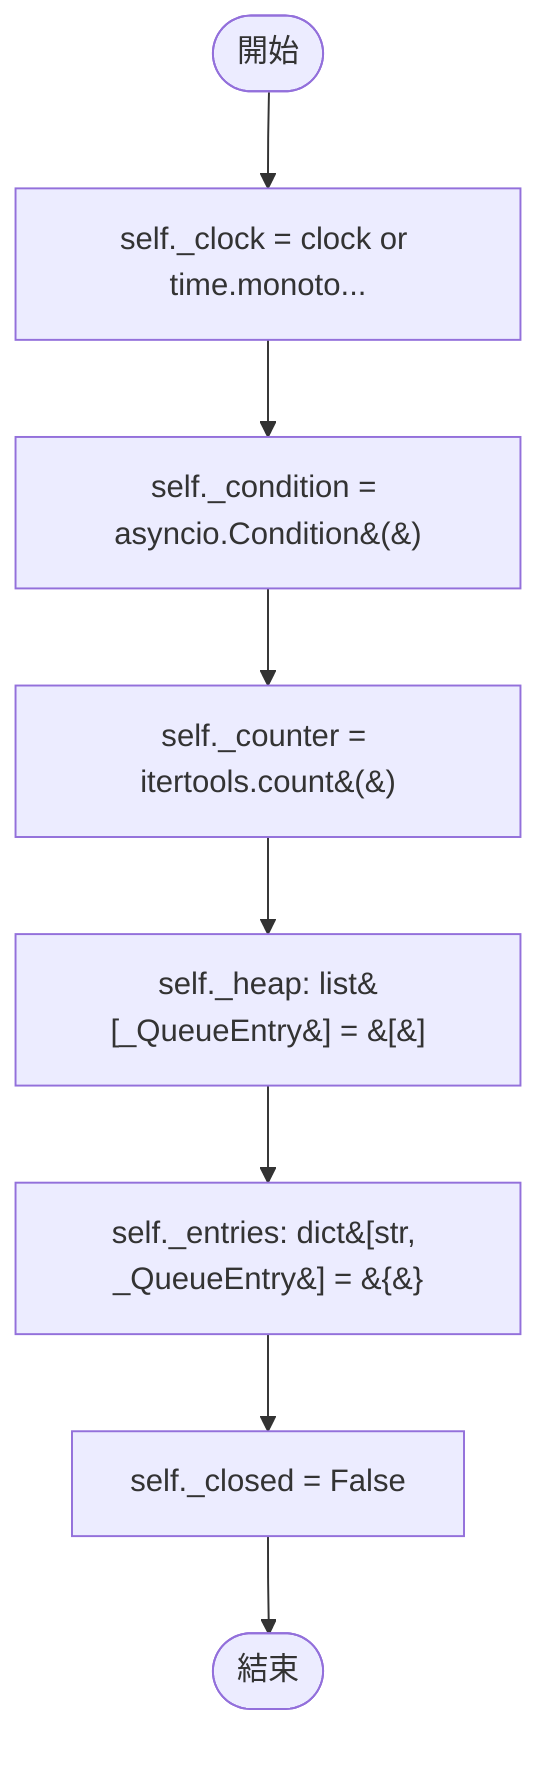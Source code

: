 flowchart TB
    n1([開始])
    n2([結束])
    n3[self._clock = clock or time.monoto...]
    n4[self._condition = asyncio.Condition&#40;&#41;]
    n5[self._counter = itertools.count&#40;&#41;]
    n6[self._heap: list&#91;_QueueEntry&#93; = &#91;&#93;]
    n7[self._entries: dict&#91;str, _QueueEntry&#93; = &#123;&#125;]
    n8[self._closed = False]
    n1 --> n3
    n3 --> n4
    n4 --> n5
    n5 --> n6
    n6 --> n7
    n7 --> n8
    n8 --> n2